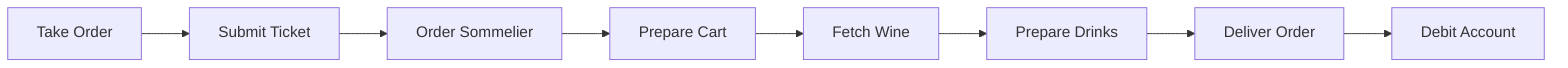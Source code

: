 graph LR
A[Take Order] --> B[Submit Ticket]
B --> C[Order Sommelier]
C --> D[Prepare Cart]
D --> E[Fetch Wine]
E --> F[Prepare Drinks]
F --> G[Deliver Order]
G --> H[Debit Account]
